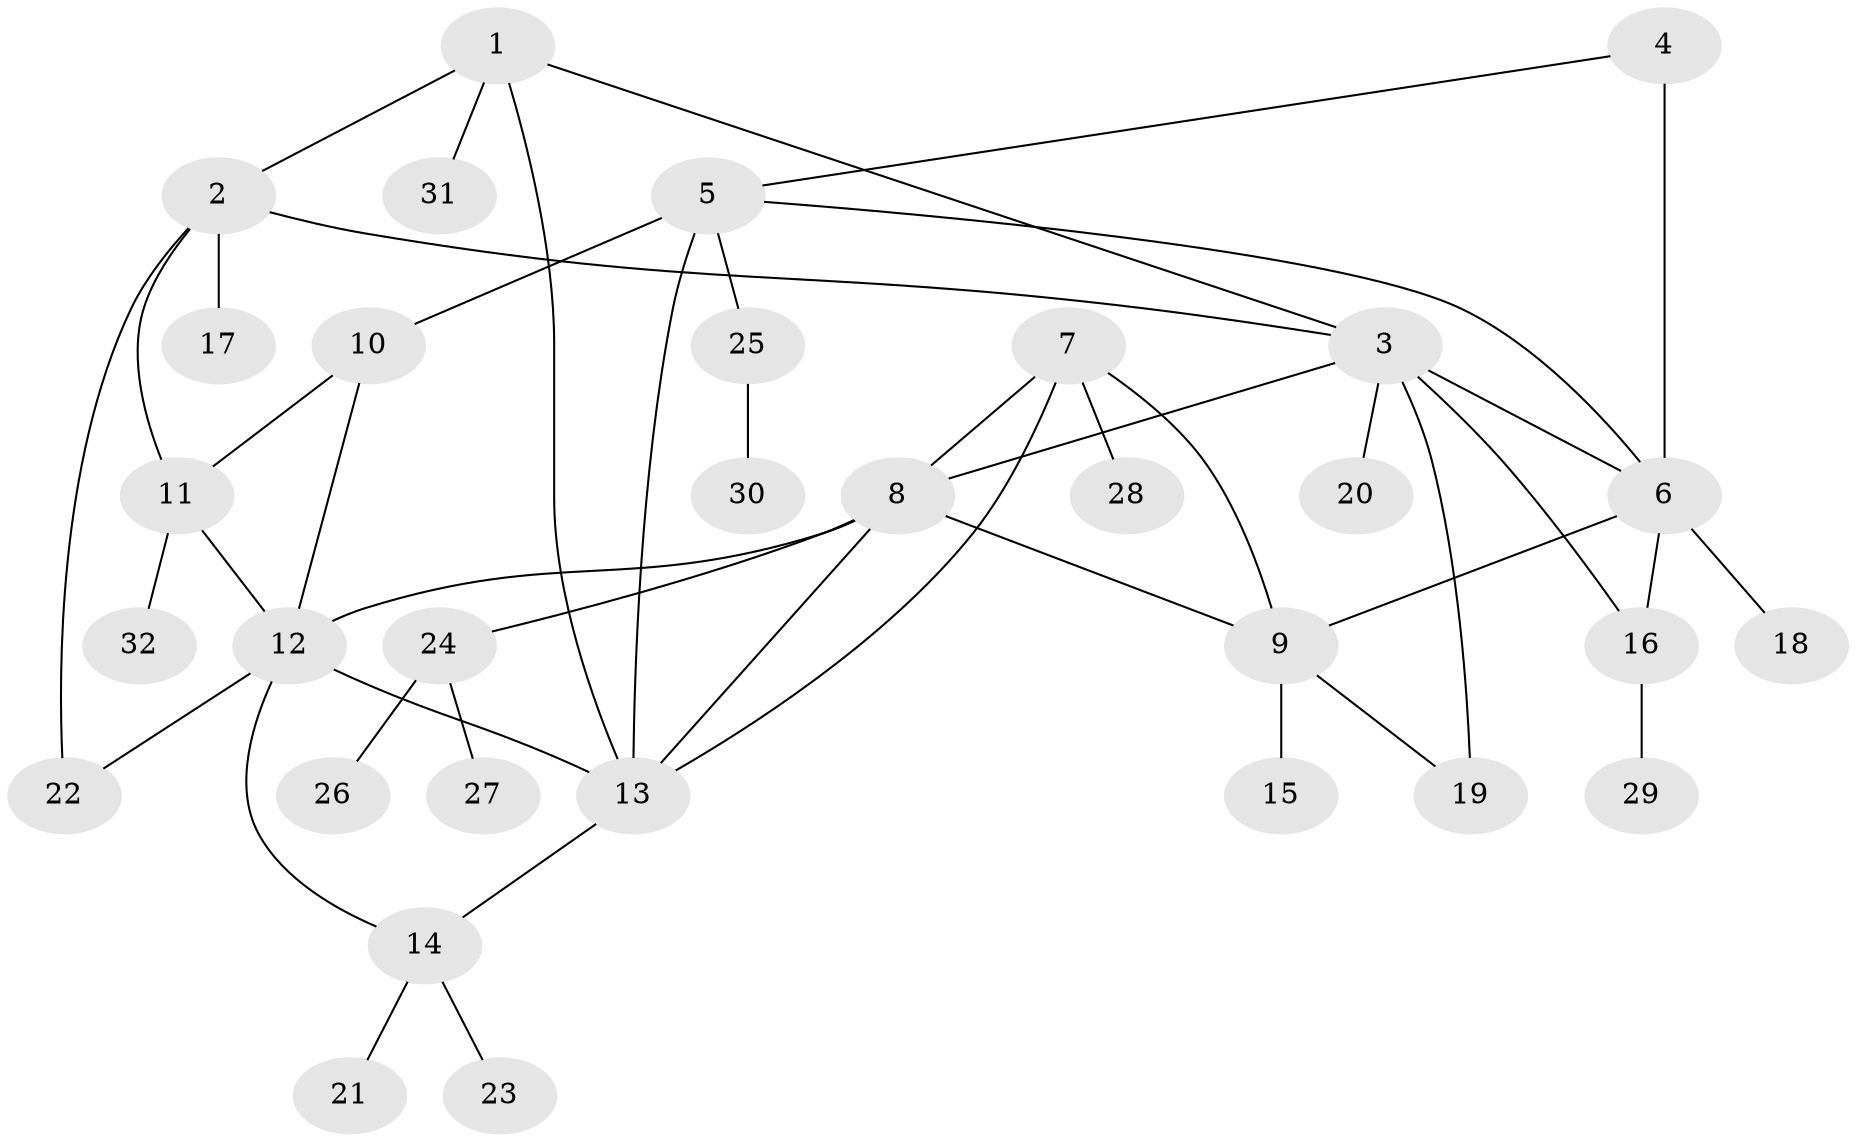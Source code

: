 // original degree distribution, {5: 0.047619047619047616, 7: 0.047619047619047616, 9: 0.015873015873015872, 2: 0.15873015873015872, 12: 0.015873015873015872, 4: 0.047619047619047616, 6: 0.047619047619047616, 3: 0.07936507936507936, 1: 0.5396825396825397}
// Generated by graph-tools (version 1.1) at 2025/52/03/04/25 22:52:46]
// undirected, 32 vertices, 46 edges
graph export_dot {
  node [color=gray90,style=filled];
  1;
  2;
  3;
  4;
  5;
  6;
  7;
  8;
  9;
  10;
  11;
  12;
  13;
  14;
  15;
  16;
  17;
  18;
  19;
  20;
  21;
  22;
  23;
  24;
  25;
  26;
  27;
  28;
  29;
  30;
  31;
  32;
  1 -- 2 [weight=1.0];
  1 -- 3 [weight=1.0];
  1 -- 13 [weight=1.0];
  1 -- 31 [weight=1.0];
  2 -- 3 [weight=1.0];
  2 -- 11 [weight=1.0];
  2 -- 17 [weight=2.0];
  2 -- 22 [weight=1.0];
  3 -- 6 [weight=1.0];
  3 -- 8 [weight=1.0];
  3 -- 16 [weight=1.0];
  3 -- 19 [weight=2.0];
  3 -- 20 [weight=1.0];
  4 -- 5 [weight=1.0];
  4 -- 6 [weight=5.0];
  5 -- 6 [weight=1.0];
  5 -- 10 [weight=1.0];
  5 -- 13 [weight=2.0];
  5 -- 25 [weight=1.0];
  6 -- 9 [weight=1.0];
  6 -- 16 [weight=2.0];
  6 -- 18 [weight=1.0];
  7 -- 8 [weight=1.0];
  7 -- 9 [weight=1.0];
  7 -- 13 [weight=1.0];
  7 -- 28 [weight=1.0];
  8 -- 9 [weight=1.0];
  8 -- 12 [weight=1.0];
  8 -- 13 [weight=1.0];
  8 -- 24 [weight=1.0];
  9 -- 15 [weight=1.0];
  9 -- 19 [weight=1.0];
  10 -- 11 [weight=1.0];
  10 -- 12 [weight=3.0];
  11 -- 12 [weight=1.0];
  11 -- 32 [weight=1.0];
  12 -- 13 [weight=1.0];
  12 -- 14 [weight=1.0];
  12 -- 22 [weight=1.0];
  13 -- 14 [weight=1.0];
  14 -- 21 [weight=1.0];
  14 -- 23 [weight=1.0];
  16 -- 29 [weight=1.0];
  24 -- 26 [weight=1.0];
  24 -- 27 [weight=1.0];
  25 -- 30 [weight=1.0];
}
